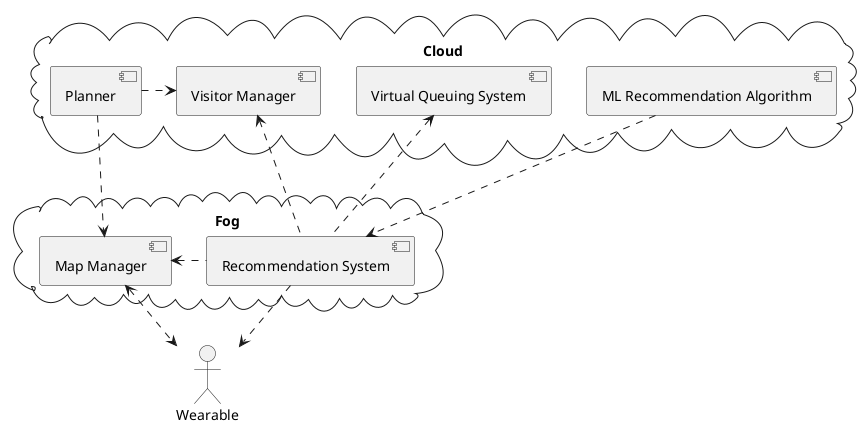 @startuml deployment
top to bottom direction

cloud "Cloud" as c {
    component "Visitor Manager" as vm
    component "Planner" as planner
    component "ML Recommendation Algorithm" as ml
    component "Virtual Queuing System" as vqs
}

cloud "Fog" as fog {
    component "Recommendation System" as rs
    component "Map Manager" as mm

    mm <.right. rs
}


actor "Wearable" as d

ml .d.> rs

rs .u.> vqs
rs .u.> vm

planner .right.> vm
planner .down..> mm

rs .d.> d

mm <.d.> d
@enduml